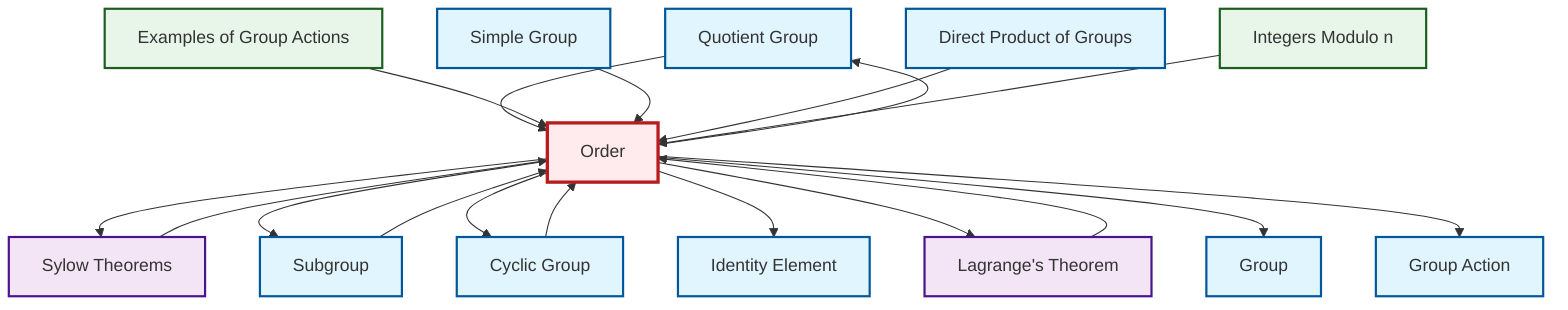 graph TD
    classDef definition fill:#e1f5fe,stroke:#01579b,stroke-width:2px
    classDef theorem fill:#f3e5f5,stroke:#4a148c,stroke-width:2px
    classDef axiom fill:#fff3e0,stroke:#e65100,stroke-width:2px
    classDef example fill:#e8f5e9,stroke:#1b5e20,stroke-width:2px
    classDef current fill:#ffebee,stroke:#b71c1c,stroke-width:3px
    def-quotient-group["Quotient Group"]:::definition
    def-identity-element["Identity Element"]:::definition
    ex-quotient-integers-mod-n["Integers Modulo n"]:::example
    def-subgroup["Subgroup"]:::definition
    thm-lagrange["Lagrange's Theorem"]:::theorem
    def-cyclic-group["Cyclic Group"]:::definition
    def-direct-product["Direct Product of Groups"]:::definition
    def-order["Order"]:::definition
    def-group-action["Group Action"]:::definition
    def-simple-group["Simple Group"]:::definition
    def-group["Group"]:::definition
    thm-sylow["Sylow Theorems"]:::theorem
    ex-group-action-examples["Examples of Group Actions"]:::example
    def-order --> thm-sylow
    thm-lagrange --> def-order
    def-order --> def-subgroup
    def-quotient-group --> def-order
    def-order --> def-quotient-group
    ex-group-action-examples --> def-order
    thm-sylow --> def-order
    def-simple-group --> def-order
    def-direct-product --> def-order
    def-order --> def-cyclic-group
    def-order --> def-identity-element
    def-cyclic-group --> def-order
    def-order --> thm-lagrange
    def-order --> def-group
    def-order --> def-group-action
    ex-quotient-integers-mod-n --> def-order
    def-subgroup --> def-order
    class def-order current